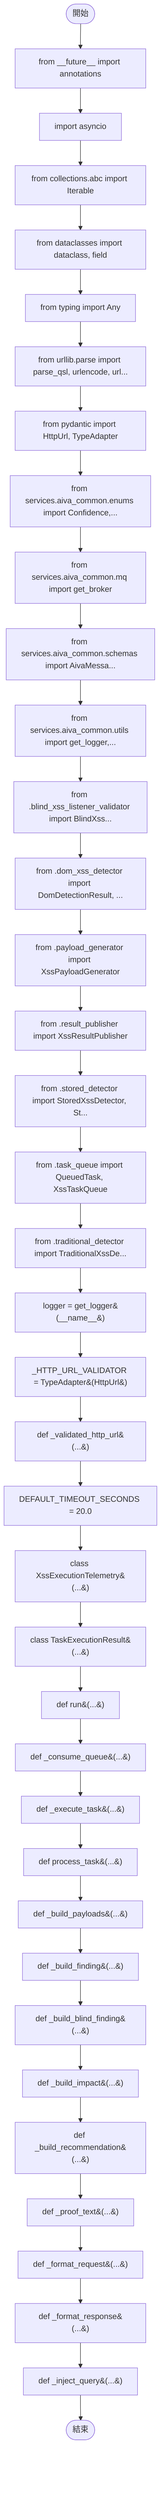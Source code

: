 flowchart TB
    n1([開始])
    n2([結束])
    n3[from __future__ import annotations]
    n4[import asyncio]
    n5[from collections.abc import Iterable]
    n6[from dataclasses import dataclass, field]
    n7[from typing import Any]
    n8[from urllib.parse import parse_qsl, urlencode, url...]
    n9[from pydantic import HttpUrl, TypeAdapter]
    n10[from services.aiva_common.enums import Confidence,...]
    n11[from services.aiva_common.mq import get_broker]
    n12[from services.aiva_common.schemas import AivaMessa...]
    n13[from services.aiva_common.utils import get_logger,...]
    n14[from .blind_xss_listener_validator import BlindXss...]
    n15[from .dom_xss_detector import DomDetectionResult, ...]
    n16[from .payload_generator import XssPayloadGenerator]
    n17[from .result_publisher import XssResultPublisher]
    n18[from .stored_detector import StoredXssDetector, St...]
    n19[from .task_queue import QueuedTask, XssTaskQueue]
    n20[from .traditional_detector import TraditionalXssDe...]
    n21[logger = get_logger&#40;__name__&#41;]
    n22[_HTTP_URL_VALIDATOR = TypeAdapter&#40;HttpUrl&#41;]
    n23[def _validated_http_url&#40;...&#41;]
    n24[DEFAULT_TIMEOUT_SECONDS = 20.0]
    n25[class XssExecutionTelemetry&#40;...&#41;]
    n26[class TaskExecutionResult&#40;...&#41;]
    n27[def run&#40;...&#41;]
    n28[def _consume_queue&#40;...&#41;]
    n29[def _execute_task&#40;...&#41;]
    n30[def process_task&#40;...&#41;]
    n31[def _build_payloads&#40;...&#41;]
    n32[def _build_finding&#40;...&#41;]
    n33[def _build_blind_finding&#40;...&#41;]
    n34[def _build_impact&#40;...&#41;]
    n35[def _build_recommendation&#40;...&#41;]
    n36[def _proof_text&#40;...&#41;]
    n37[def _format_request&#40;...&#41;]
    n38[def _format_response&#40;...&#41;]
    n39[def _inject_query&#40;...&#41;]
    n1 --> n3
    n3 --> n4
    n4 --> n5
    n5 --> n6
    n6 --> n7
    n7 --> n8
    n8 --> n9
    n9 --> n10
    n10 --> n11
    n11 --> n12
    n12 --> n13
    n13 --> n14
    n14 --> n15
    n15 --> n16
    n16 --> n17
    n17 --> n18
    n18 --> n19
    n19 --> n20
    n20 --> n21
    n21 --> n22
    n22 --> n23
    n23 --> n24
    n24 --> n25
    n25 --> n26
    n26 --> n27
    n27 --> n28
    n28 --> n29
    n29 --> n30
    n30 --> n31
    n31 --> n32
    n32 --> n33
    n33 --> n34
    n34 --> n35
    n35 --> n36
    n36 --> n37
    n37 --> n38
    n38 --> n39
    n39 --> n2